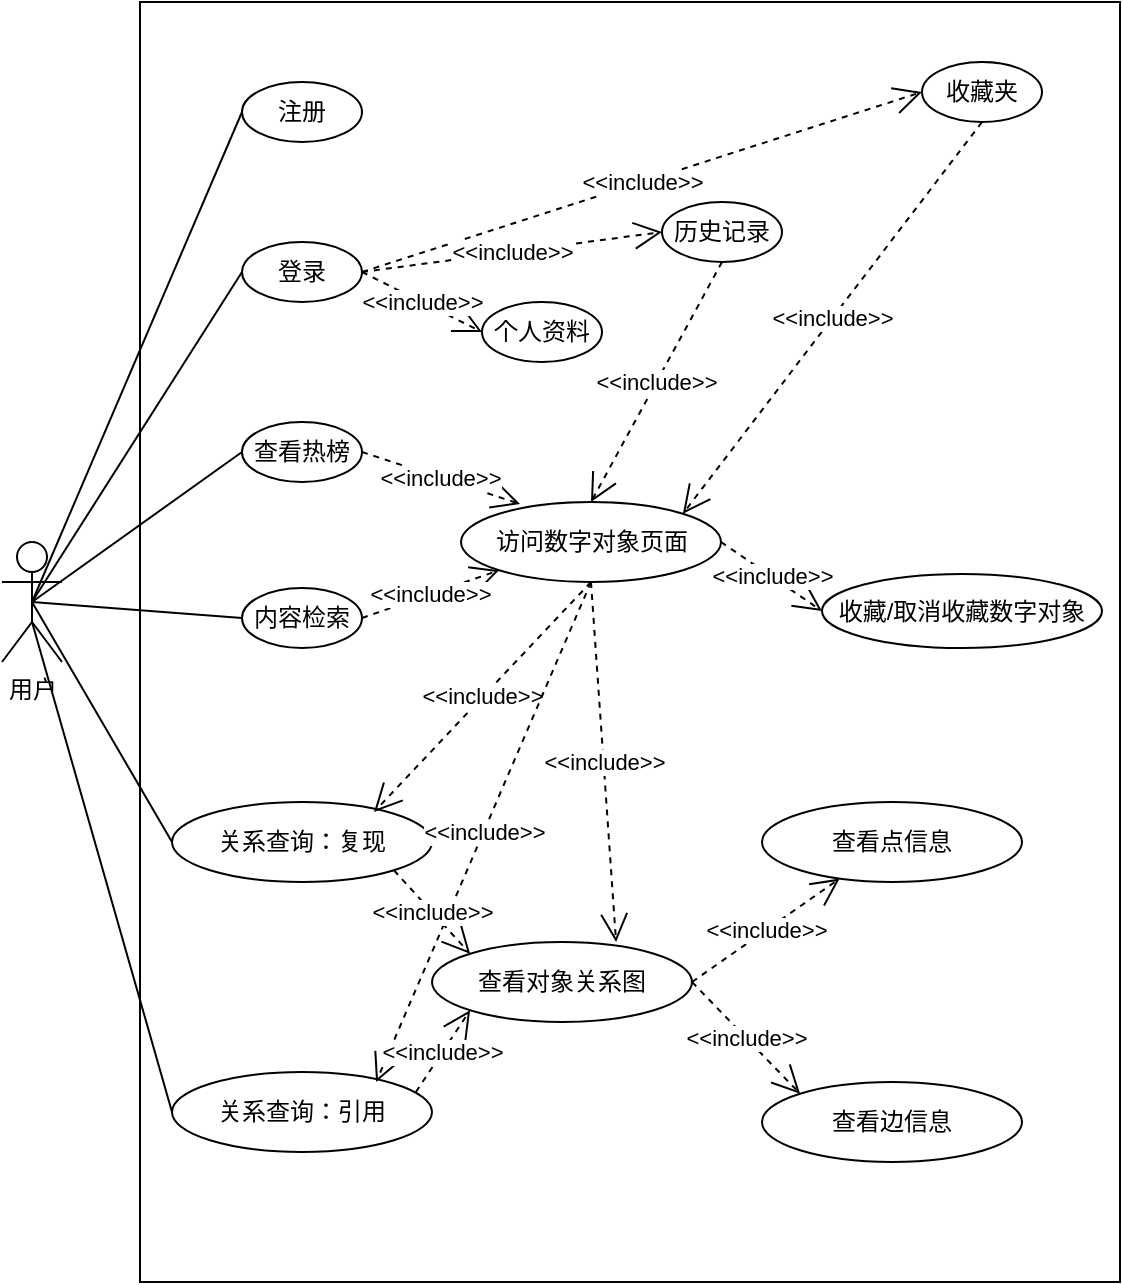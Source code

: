 <mxfile version="21.0.10" type="github">
  <diagram name="第 1 页" id="CPDh3F0OTr8-7Epfm1y_">
    <mxGraphModel dx="954" dy="647" grid="1" gridSize="10" guides="1" tooltips="1" connect="1" arrows="1" fold="1" page="1" pageScale="1" pageWidth="827" pageHeight="1169" math="0" shadow="0">
      <root>
        <mxCell id="0" />
        <mxCell id="1" parent="0" />
        <mxCell id="gbnUb4qAGBUcAGRf-OXF-1" value="" style="rounded=0;whiteSpace=wrap;html=1;" parent="1" vertex="1">
          <mxGeometry x="169" y="10" width="490" height="640" as="geometry" />
        </mxCell>
        <mxCell id="gbnUb4qAGBUcAGRf-OXF-2" value="用户&lt;br&gt;" style="shape=umlActor;verticalLabelPosition=bottom;verticalAlign=top;html=1;" parent="1" vertex="1">
          <mxGeometry x="100" y="280" width="30" height="60" as="geometry" />
        </mxCell>
        <mxCell id="gbnUb4qAGBUcAGRf-OXF-9" value="注册" style="ellipse;whiteSpace=wrap;html=1;" parent="1" vertex="1">
          <mxGeometry x="220" y="50" width="60" height="30" as="geometry" />
        </mxCell>
        <mxCell id="gbnUb4qAGBUcAGRf-OXF-10" value="登录" style="ellipse;whiteSpace=wrap;html=1;" parent="1" vertex="1">
          <mxGeometry x="220" y="130" width="60" height="30" as="geometry" />
        </mxCell>
        <mxCell id="gbnUb4qAGBUcAGRf-OXF-11" value="收藏夹" style="ellipse;whiteSpace=wrap;html=1;" parent="1" vertex="1">
          <mxGeometry x="560" y="40" width="60" height="30" as="geometry" />
        </mxCell>
        <mxCell id="gbnUb4qAGBUcAGRf-OXF-12" value="历史记录" style="ellipse;whiteSpace=wrap;html=1;" parent="1" vertex="1">
          <mxGeometry x="430" y="110" width="60" height="30" as="geometry" />
        </mxCell>
        <mxCell id="gbnUb4qAGBUcAGRf-OXF-13" value="个人资料" style="ellipse;whiteSpace=wrap;html=1;" parent="1" vertex="1">
          <mxGeometry x="340" y="160" width="60" height="30" as="geometry" />
        </mxCell>
        <mxCell id="gbnUb4qAGBUcAGRf-OXF-27" value="查看热榜" style="ellipse;whiteSpace=wrap;html=1;" parent="1" vertex="1">
          <mxGeometry x="220" y="220" width="60" height="30" as="geometry" />
        </mxCell>
        <mxCell id="gbnUb4qAGBUcAGRf-OXF-29" value="" style="endArrow=none;html=1;rounded=0;exitX=0.5;exitY=0.5;exitDx=0;exitDy=0;exitPerimeter=0;entryX=0;entryY=0.5;entryDx=0;entryDy=0;" parent="1" source="gbnUb4qAGBUcAGRf-OXF-2" target="gbnUb4qAGBUcAGRf-OXF-9" edge="1">
          <mxGeometry relative="1" as="geometry">
            <mxPoint x="330" y="310" as="sourcePoint" />
            <mxPoint x="490" y="310" as="targetPoint" />
          </mxGeometry>
        </mxCell>
        <mxCell id="gbnUb4qAGBUcAGRf-OXF-32" value="内容检索" style="ellipse;whiteSpace=wrap;html=1;" parent="1" vertex="1">
          <mxGeometry x="220" y="303" width="60" height="30" as="geometry" />
        </mxCell>
        <mxCell id="gbnUb4qAGBUcAGRf-OXF-33" value="关系查询：复现" style="ellipse;whiteSpace=wrap;html=1;" parent="1" vertex="1">
          <mxGeometry x="185" y="410" width="130" height="40" as="geometry" />
        </mxCell>
        <mxCell id="gbnUb4qAGBUcAGRf-OXF-34" value="关系查询：引用" style="ellipse;whiteSpace=wrap;html=1;" parent="1" vertex="1">
          <mxGeometry x="185" y="545" width="130" height="40" as="geometry" />
        </mxCell>
        <mxCell id="gbnUb4qAGBUcAGRf-OXF-35" value="访问数字对象页面" style="ellipse;whiteSpace=wrap;html=1;" parent="1" vertex="1">
          <mxGeometry x="329.5" y="260" width="130" height="40" as="geometry" />
        </mxCell>
        <mxCell id="gbnUb4qAGBUcAGRf-OXF-39" value="收藏/&lt;span style=&quot;white-space: pre;&quot;&gt;取消收藏&lt;/span&gt;数字对象" style="ellipse;whiteSpace=wrap;html=1;" parent="1" vertex="1">
          <mxGeometry x="510" y="296" width="140" height="37" as="geometry" />
        </mxCell>
        <mxCell id="gbnUb4qAGBUcAGRf-OXF-41" value="查看对象关系图" style="ellipse;whiteSpace=wrap;html=1;" parent="1" vertex="1">
          <mxGeometry x="315" y="480" width="130" height="40" as="geometry" />
        </mxCell>
        <mxCell id="gbnUb4qAGBUcAGRf-OXF-42" value="查看点信息" style="ellipse;whiteSpace=wrap;html=1;" parent="1" vertex="1">
          <mxGeometry x="480" y="410" width="130" height="40" as="geometry" />
        </mxCell>
        <mxCell id="gbnUb4qAGBUcAGRf-OXF-44" value="查看边信息" style="ellipse;whiteSpace=wrap;html=1;" parent="1" vertex="1">
          <mxGeometry x="480" y="550" width="130" height="40" as="geometry" />
        </mxCell>
        <mxCell id="gbnUb4qAGBUcAGRf-OXF-50" value="" style="endArrow=none;html=1;rounded=0;exitX=0.5;exitY=0.5;exitDx=0;exitDy=0;exitPerimeter=0;entryX=0;entryY=0.5;entryDx=0;entryDy=0;" parent="1" source="gbnUb4qAGBUcAGRf-OXF-2" target="gbnUb4qAGBUcAGRf-OXF-10" edge="1">
          <mxGeometry relative="1" as="geometry">
            <mxPoint x="125" y="320" as="sourcePoint" />
            <mxPoint x="230" y="75" as="targetPoint" />
          </mxGeometry>
        </mxCell>
        <mxCell id="gbnUb4qAGBUcAGRf-OXF-51" value="" style="endArrow=none;html=1;rounded=0;exitX=0.5;exitY=0.5;exitDx=0;exitDy=0;exitPerimeter=0;entryX=0;entryY=0.5;entryDx=0;entryDy=0;" parent="1" source="gbnUb4qAGBUcAGRf-OXF-2" target="gbnUb4qAGBUcAGRf-OXF-27" edge="1">
          <mxGeometry relative="1" as="geometry">
            <mxPoint x="135" y="330" as="sourcePoint" />
            <mxPoint x="240" y="85" as="targetPoint" />
          </mxGeometry>
        </mxCell>
        <mxCell id="gbnUb4qAGBUcAGRf-OXF-52" value="" style="endArrow=none;html=1;rounded=0;exitX=0.5;exitY=0.5;exitDx=0;exitDy=0;exitPerimeter=0;entryX=0;entryY=0.5;entryDx=0;entryDy=0;" parent="1" source="gbnUb4qAGBUcAGRf-OXF-2" target="gbnUb4qAGBUcAGRf-OXF-32" edge="1">
          <mxGeometry relative="1" as="geometry">
            <mxPoint x="145" y="340" as="sourcePoint" />
            <mxPoint x="250" y="95" as="targetPoint" />
          </mxGeometry>
        </mxCell>
        <mxCell id="gbnUb4qAGBUcAGRf-OXF-53" value="" style="endArrow=none;html=1;rounded=0;exitX=0.5;exitY=0.5;exitDx=0;exitDy=0;exitPerimeter=0;entryX=0;entryY=0.5;entryDx=0;entryDy=0;" parent="1" source="gbnUb4qAGBUcAGRf-OXF-2" target="gbnUb4qAGBUcAGRf-OXF-33" edge="1">
          <mxGeometry relative="1" as="geometry">
            <mxPoint x="155" y="350" as="sourcePoint" />
            <mxPoint x="260" y="105" as="targetPoint" />
          </mxGeometry>
        </mxCell>
        <mxCell id="gbnUb4qAGBUcAGRf-OXF-54" value="" style="endArrow=none;html=1;rounded=0;exitX=0.5;exitY=0.667;exitDx=0;exitDy=0;exitPerimeter=0;entryX=0;entryY=0.5;entryDx=0;entryDy=0;" parent="1" source="gbnUb4qAGBUcAGRf-OXF-2" target="gbnUb4qAGBUcAGRf-OXF-34" edge="1">
          <mxGeometry relative="1" as="geometry">
            <mxPoint x="165" y="360" as="sourcePoint" />
            <mxPoint x="270" y="115" as="targetPoint" />
          </mxGeometry>
        </mxCell>
        <mxCell id="-1S2Ly6XtDswAiBdCN0C-1" value="&amp;lt;&amp;lt;include&amp;gt;&amp;gt;" style="endArrow=open;endSize=12;dashed=1;html=1;rounded=0;exitX=1;exitY=0.5;exitDx=0;exitDy=0;entryX=0;entryY=0.5;entryDx=0;entryDy=0;" edge="1" parent="1" source="gbnUb4qAGBUcAGRf-OXF-10" target="gbnUb4qAGBUcAGRf-OXF-11">
          <mxGeometry width="160" relative="1" as="geometry">
            <mxPoint x="330" y="330" as="sourcePoint" />
            <mxPoint x="490" y="330" as="targetPoint" />
          </mxGeometry>
        </mxCell>
        <mxCell id="-1S2Ly6XtDswAiBdCN0C-2" value="&amp;lt;&amp;lt;include&amp;gt;&amp;gt;" style="endArrow=open;endSize=12;dashed=1;html=1;rounded=0;exitX=1;exitY=0.5;exitDx=0;exitDy=0;entryX=0;entryY=0.5;entryDx=0;entryDy=0;" edge="1" parent="1" source="gbnUb4qAGBUcAGRf-OXF-10" target="gbnUb4qAGBUcAGRf-OXF-12">
          <mxGeometry width="160" relative="1" as="geometry">
            <mxPoint x="290" y="155" as="sourcePoint" />
            <mxPoint x="570" y="65" as="targetPoint" />
          </mxGeometry>
        </mxCell>
        <mxCell id="-1S2Ly6XtDswAiBdCN0C-3" value="&amp;lt;&amp;lt;include&amp;gt;&amp;gt;" style="endArrow=open;endSize=12;dashed=1;html=1;rounded=0;exitX=1;exitY=0.5;exitDx=0;exitDy=0;entryX=0;entryY=0.5;entryDx=0;entryDy=0;" edge="1" parent="1" source="gbnUb4qAGBUcAGRf-OXF-10" target="gbnUb4qAGBUcAGRf-OXF-13">
          <mxGeometry width="160" relative="1" as="geometry">
            <mxPoint x="300" y="165" as="sourcePoint" />
            <mxPoint x="580" y="75" as="targetPoint" />
          </mxGeometry>
        </mxCell>
        <mxCell id="-1S2Ly6XtDswAiBdCN0C-4" value="&amp;lt;&amp;lt;include&amp;gt;&amp;gt;" style="endArrow=open;endSize=12;dashed=1;html=1;rounded=0;exitX=0.5;exitY=1;exitDx=0;exitDy=0;entryX=0.5;entryY=0;entryDx=0;entryDy=0;" edge="1" parent="1" source="gbnUb4qAGBUcAGRf-OXF-12" target="gbnUb4qAGBUcAGRf-OXF-35">
          <mxGeometry width="160" relative="1" as="geometry">
            <mxPoint x="310" y="175" as="sourcePoint" />
            <mxPoint x="590" y="85" as="targetPoint" />
          </mxGeometry>
        </mxCell>
        <mxCell id="-1S2Ly6XtDswAiBdCN0C-6" value="&amp;lt;&amp;lt;include&amp;gt;&amp;gt;" style="endArrow=open;endSize=12;dashed=1;html=1;rounded=0;exitX=0.5;exitY=1;exitDx=0;exitDy=0;entryX=1;entryY=0;entryDx=0;entryDy=0;" edge="1" parent="1" source="gbnUb4qAGBUcAGRf-OXF-11" target="gbnUb4qAGBUcAGRf-OXF-35">
          <mxGeometry width="160" relative="1" as="geometry">
            <mxPoint x="470" y="150" as="sourcePoint" />
            <mxPoint x="405" y="270" as="targetPoint" />
          </mxGeometry>
        </mxCell>
        <mxCell id="-1S2Ly6XtDswAiBdCN0C-7" value="&amp;lt;&amp;lt;include&amp;gt;&amp;gt;" style="endArrow=open;endSize=12;dashed=1;html=1;rounded=0;exitX=1;exitY=0.5;exitDx=0;exitDy=0;entryX=0.227;entryY=0.025;entryDx=0;entryDy=0;entryPerimeter=0;" edge="1" parent="1" source="gbnUb4qAGBUcAGRf-OXF-27" target="gbnUb4qAGBUcAGRf-OXF-35">
          <mxGeometry width="160" relative="1" as="geometry">
            <mxPoint x="480" y="160" as="sourcePoint" />
            <mxPoint x="415" y="280" as="targetPoint" />
          </mxGeometry>
        </mxCell>
        <mxCell id="-1S2Ly6XtDswAiBdCN0C-8" value="&amp;lt;&amp;lt;include&amp;gt;&amp;gt;" style="endArrow=open;endSize=12;dashed=1;html=1;rounded=0;exitX=1;exitY=0.5;exitDx=0;exitDy=0;entryX=0;entryY=1;entryDx=0;entryDy=0;" edge="1" parent="1" source="gbnUb4qAGBUcAGRf-OXF-32" target="gbnUb4qAGBUcAGRf-OXF-35">
          <mxGeometry width="160" relative="1" as="geometry">
            <mxPoint x="490" y="170" as="sourcePoint" />
            <mxPoint x="425" y="290" as="targetPoint" />
          </mxGeometry>
        </mxCell>
        <mxCell id="-1S2Ly6XtDswAiBdCN0C-9" value="&amp;lt;&amp;lt;include&amp;gt;&amp;gt;" style="endArrow=open;endSize=12;dashed=1;html=1;rounded=0;entryX=0.777;entryY=0.125;entryDx=0;entryDy=0;entryPerimeter=0;exitX=0.5;exitY=1;exitDx=0;exitDy=0;" edge="1" parent="1" source="gbnUb4qAGBUcAGRf-OXF-35" target="gbnUb4qAGBUcAGRf-OXF-33">
          <mxGeometry width="160" relative="1" as="geometry">
            <mxPoint x="290" y="328" as="sourcePoint" />
            <mxPoint x="359" y="304" as="targetPoint" />
          </mxGeometry>
        </mxCell>
        <mxCell id="-1S2Ly6XtDswAiBdCN0C-10" value="&amp;lt;&amp;lt;include&amp;gt;&amp;gt;" style="endArrow=open;endSize=12;dashed=1;html=1;rounded=0;exitX=0.5;exitY=1;exitDx=0;exitDy=0;entryX=0.785;entryY=0.125;entryDx=0;entryDy=0;entryPerimeter=0;" edge="1" parent="1" source="gbnUb4qAGBUcAGRf-OXF-35" target="gbnUb4qAGBUcAGRf-OXF-34">
          <mxGeometry width="160" relative="1" as="geometry">
            <mxPoint x="300" y="338" as="sourcePoint" />
            <mxPoint x="369" y="314" as="targetPoint" />
          </mxGeometry>
        </mxCell>
        <mxCell id="-1S2Ly6XtDswAiBdCN0C-11" value="&amp;lt;&amp;lt;include&amp;gt;&amp;gt;" style="endArrow=open;endSize=12;dashed=1;html=1;rounded=0;exitX=1;exitY=0.5;exitDx=0;exitDy=0;entryX=0;entryY=0.5;entryDx=0;entryDy=0;" edge="1" parent="1" source="gbnUb4qAGBUcAGRf-OXF-35" target="gbnUb4qAGBUcAGRf-OXF-39">
          <mxGeometry width="160" relative="1" as="geometry">
            <mxPoint x="310" y="348" as="sourcePoint" />
            <mxPoint x="379" y="324" as="targetPoint" />
          </mxGeometry>
        </mxCell>
        <mxCell id="-1S2Ly6XtDswAiBdCN0C-12" value="&amp;lt;&amp;lt;include&amp;gt;&amp;gt;" style="endArrow=open;endSize=12;dashed=1;html=1;rounded=0;entryX=0.708;entryY=0;entryDx=0;entryDy=0;entryPerimeter=0;exitX=0.5;exitY=1;exitDx=0;exitDy=0;" edge="1" parent="1" source="gbnUb4qAGBUcAGRf-OXF-35" target="gbnUb4qAGBUcAGRf-OXF-41">
          <mxGeometry width="160" relative="1" as="geometry">
            <mxPoint x="320" y="358" as="sourcePoint" />
            <mxPoint x="389" y="334" as="targetPoint" />
          </mxGeometry>
        </mxCell>
        <mxCell id="-1S2Ly6XtDswAiBdCN0C-14" value="&amp;lt;&amp;lt;include&amp;gt;&amp;gt;" style="endArrow=open;endSize=12;dashed=1;html=1;rounded=0;exitX=1;exitY=1;exitDx=0;exitDy=0;entryX=0;entryY=0;entryDx=0;entryDy=0;" edge="1" parent="1" source="gbnUb4qAGBUcAGRf-OXF-33" target="gbnUb4qAGBUcAGRf-OXF-41">
          <mxGeometry width="160" relative="1" as="geometry">
            <mxPoint x="480" y="300" as="sourcePoint" />
            <mxPoint x="530" y="335" as="targetPoint" />
          </mxGeometry>
        </mxCell>
        <mxCell id="-1S2Ly6XtDswAiBdCN0C-15" value="&amp;lt;&amp;lt;include&amp;gt;&amp;gt;" style="endArrow=open;endSize=12;dashed=1;html=1;rounded=0;exitX=0.938;exitY=0.25;exitDx=0;exitDy=0;entryX=0;entryY=1;entryDx=0;entryDy=0;exitPerimeter=0;" edge="1" parent="1" source="gbnUb4qAGBUcAGRf-OXF-34" target="gbnUb4qAGBUcAGRf-OXF-41">
          <mxGeometry width="160" relative="1" as="geometry">
            <mxPoint x="306" y="454" as="sourcePoint" />
            <mxPoint x="344" y="496" as="targetPoint" />
          </mxGeometry>
        </mxCell>
        <mxCell id="-1S2Ly6XtDswAiBdCN0C-16" value="&amp;lt;&amp;lt;include&amp;gt;&amp;gt;" style="endArrow=open;endSize=12;dashed=1;html=1;rounded=0;exitX=1;exitY=0.5;exitDx=0;exitDy=0;entryX=0;entryY=0;entryDx=0;entryDy=0;" edge="1" parent="1" source="gbnUb4qAGBUcAGRf-OXF-41" target="gbnUb4qAGBUcAGRf-OXF-44">
          <mxGeometry width="160" relative="1" as="geometry">
            <mxPoint x="317" y="565" as="sourcePoint" />
            <mxPoint x="344" y="524" as="targetPoint" />
          </mxGeometry>
        </mxCell>
        <mxCell id="-1S2Ly6XtDswAiBdCN0C-17" value="&amp;lt;&amp;lt;include&amp;gt;&amp;gt;" style="endArrow=open;endSize=12;dashed=1;html=1;rounded=0;exitX=1;exitY=0.5;exitDx=0;exitDy=0;" edge="1" parent="1" source="gbnUb4qAGBUcAGRf-OXF-41" target="gbnUb4qAGBUcAGRf-OXF-42">
          <mxGeometry width="160" relative="1" as="geometry">
            <mxPoint x="455" y="510" as="sourcePoint" />
            <mxPoint x="509" y="566" as="targetPoint" />
          </mxGeometry>
        </mxCell>
      </root>
    </mxGraphModel>
  </diagram>
</mxfile>
